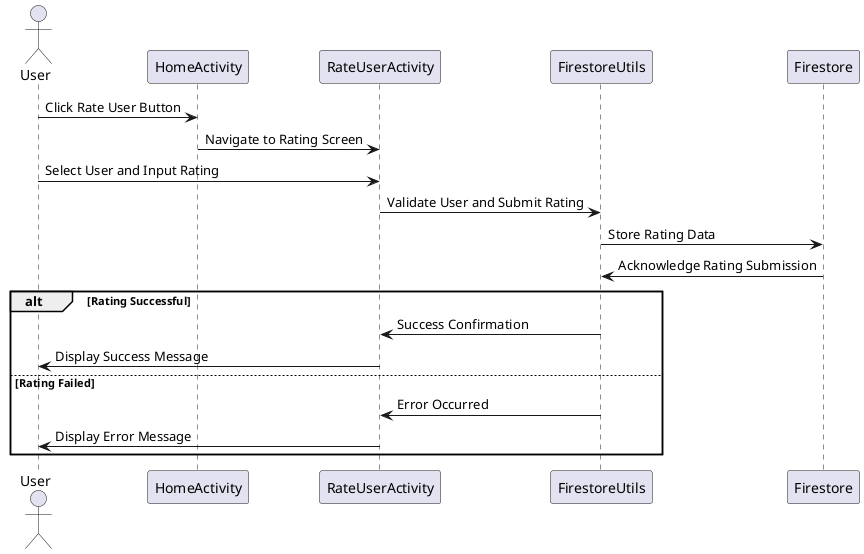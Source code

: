 @startuml
actor User
User -> HomeActivity : Click Rate User Button
HomeActivity -> RateUserActivity : Navigate to Rating Screen

User -> RateUserActivity : Select User and Input Rating
RateUserActivity -> FirestoreUtils : Validate User and Submit Rating
FirestoreUtils -> Firestore : Store Rating Data
Firestore -> FirestoreUtils : Acknowledge Rating Submission

alt Rating Successful
    FirestoreUtils -> RateUserActivity : Success Confirmation
    RateUserActivity -> User : Display Success Message
else Rating Failed
    FirestoreUtils -> RateUserActivity : Error Occurred
    RateUserActivity -> User : Display Error Message
end
@enduml
